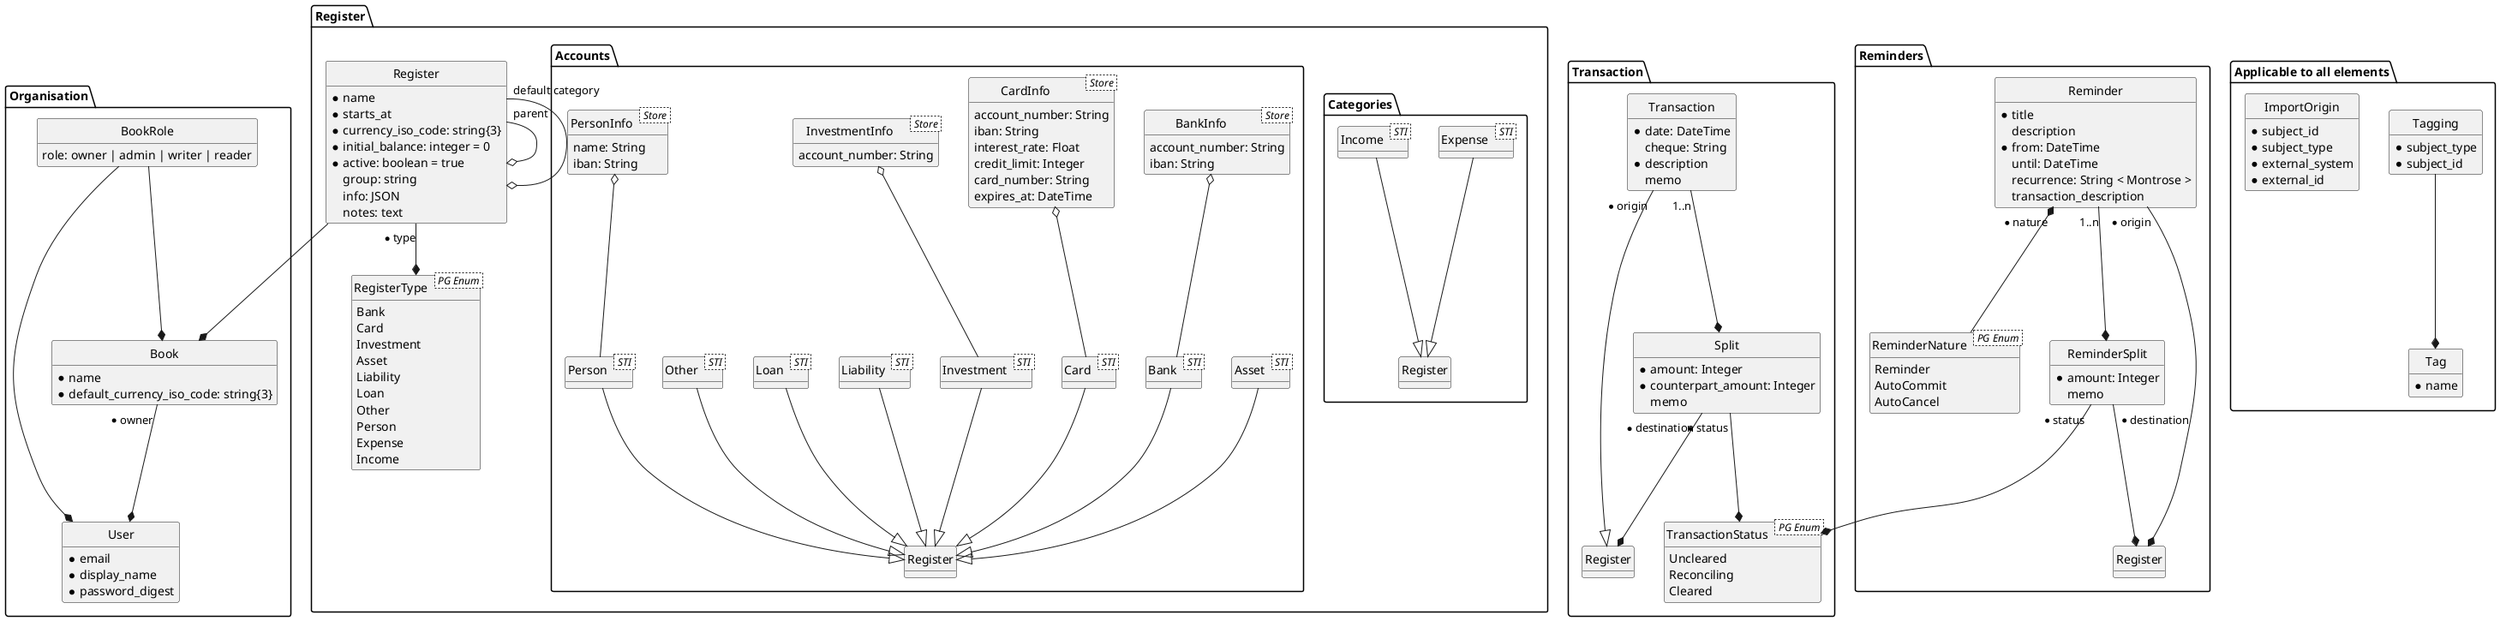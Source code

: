 @startuml Model

hide empty methods
hide circle

package Organisation {
  class Book {
    * name
    * default_currency_iso_code: string{3}
  }
  Book "* owner" --* User

  class User {
    * email
    * display_name
    * password_digest
  }

  class BookRole {
    role: owner | admin | writer | reader
  }
  BookRole --* Book
  BookRole --* User
}

package "Register" {
  enum RegisterType < PG Enum > {
    Bank
    Card
    Investment
    Asset
    Liability
    Loan
    Other
    Person
    Expense
    Income
  }

  class Register {
    * name
    * starts_at
    * currency_iso_code: string{3}
    * initial_balance: integer = 0
    * active: boolean = true
    group: string
    info: JSON
    notes: text
  }
  Register --* Book
  Register "parent" --o Register
  Register "default category" --o Register
  Register "* type" --* RegisterType

  package Categories {
    class Expense < STI > {}
    Expense --|> Register

    class Income < STI > {}
    Income --|> Register
  }

  package Accounts {
    class Asset < STI > {}
    Asset --|> Register

    class Bank < STI > {}
    Bank --|> Register

    class BankInfo < Store > {
      account_number: String
      iban: String
    }
    BankInfo o-- Bank

    class Card < STI > {}
    Card --|> Register

    class CardInfo < Store > {
      account_number: String
      iban: String
      interest_rate: Float
      credit_limit: Integer
      card_number: String
      expires_at: DateTime
    }
    CardInfo o-- Card

    class Investment < STI > {}
    Investment --|> Register

    class InvestmentInfo < Store > {
      account_number: String
    }
    InvestmentInfo o-- Investment

    class Liability < STI > {}
    Liability --|> Register

    class Loan < STI > {}
    Loan --|> Register

    class Other < STI > {}
    Other --|> Register

    class Person < STI > {}
    Person --|> Register

    class PersonInfo < Store > {
      name: String
      iban: String
    }
    PersonInfo o-- Person
  }
}

package Transaction {
  enum TransactionStatus < PG Enum > {
    Uncleared
    Reconciling
    Cleared
  }

  class Transaction {
    * date: DateTime
    cheque: String
    * description
    memo
  }
  Transaction "* origin" --|> Register

  class Split {
    * amount: Integer
    * counterpart_amount: Integer
    memo
  }
  Transaction "1..n" --* Split
  Split "* destination" --* Register
  Split "* status" --* TransactionStatus
}

package Reminders {
  enum ReminderNature < PG Enum > {
    Reminder
    AutoCommit
    AutoCancel
  }

  class Reminder {
    * title
    description
    * from: DateTime
    until: DateTime
    recurrence: String < Montrose >
    transaction_description

  }
  Reminder "* nature" *-- ReminderNature
  Reminder "* origin" --* Register

  class ReminderSplit {
    * amount: Integer
    memo
  }
  Reminder "1..n" --* ReminderSplit
  ReminderSplit "* destination" --* Register
  ReminderSplit "* status" --* TransactionStatus
}

package "Applicable to all elements" {
  class Tag {
    * name
  }

  class Tagging {
    * subject_type
    * subject_id
  }
  Tagging --* Tag

  class ImportOrigin {
    * subject_id
    * subject_type
    * external_system
    * external_id
  }
}

@enduml
